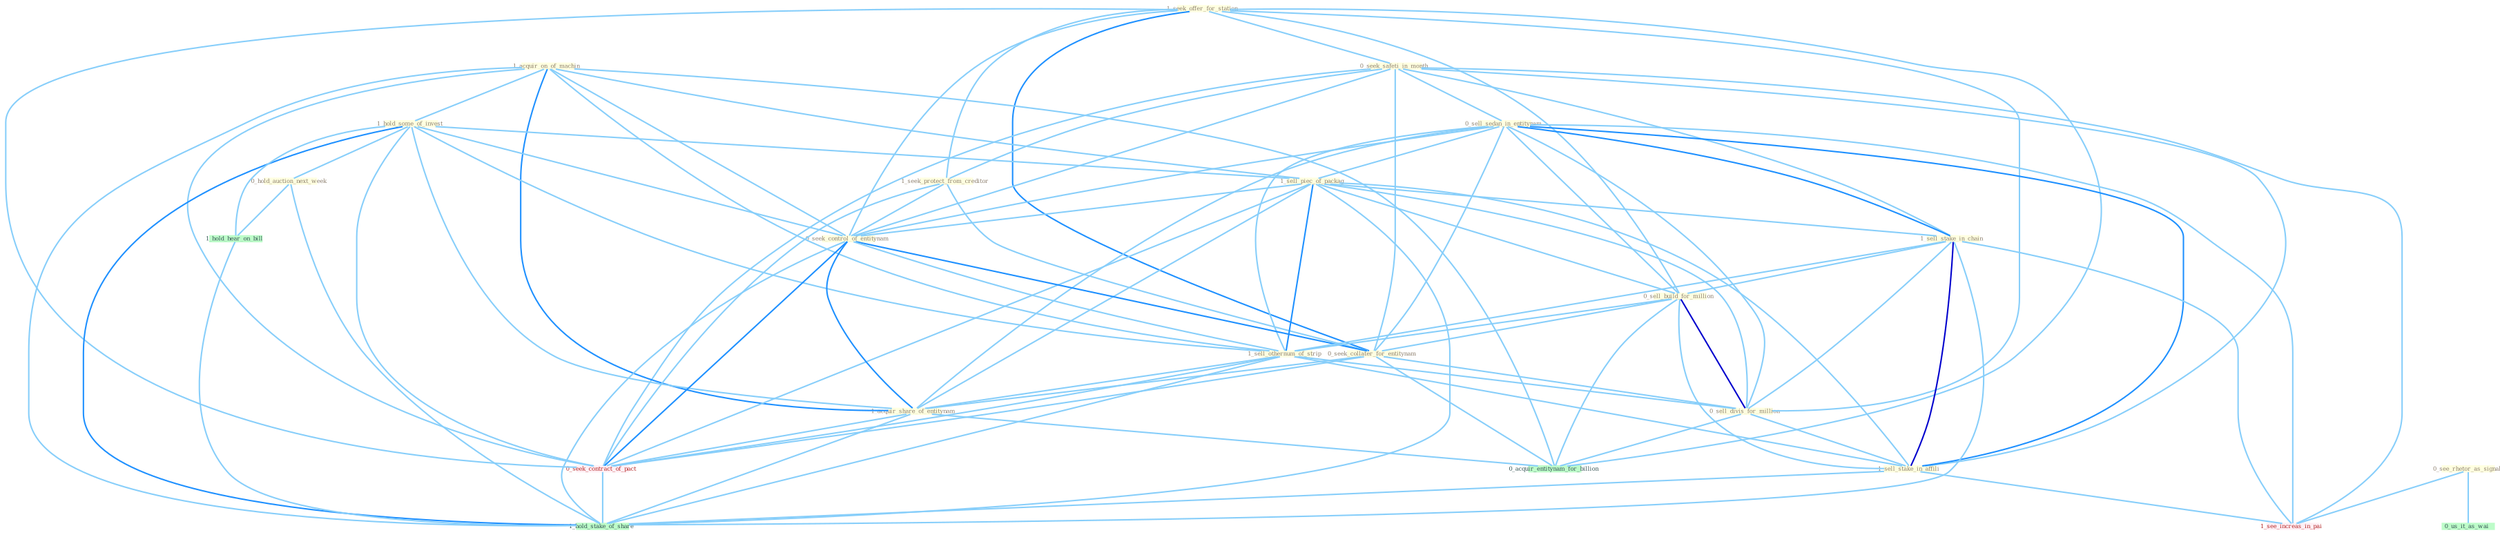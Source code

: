 Graph G{ 
    node
    [shape=polygon,style=filled,width=.5,height=.06,color="#BDFCC9",fixedsize=true,fontsize=4,
    fontcolor="#2f4f4f"];
    {node
    [color="#ffffe0", fontcolor="#8b7d6b"] "1_seek_offer_for_station " "0_seek_safeti_in_month " "0_sell_sedan_in_entitynam " "1_acquir_on_of_machin " "1_seek_protect_from_creditor " "1_hold_some_of_invest " "1_sell_piec_of_packag " "0_seek_control_of_entitynam " "1_sell_stake_in_chain " "0_sell_build_for_million " "0_see_rhetor_as_signal " "0_seek_collater_for_entitynam " "1_sell_othernum_of_strip " "1_acquir_share_of_entitynam " "0_hold_auction_next_week " "0_sell_divis_for_million " "1_sell_stake_in_affili "}
{node [color="#fff0f5", fontcolor="#b22222"] "0_seek_contract_of_pact " "1_see_increas_in_pai "}
edge [color="#B0E2FF"];

	"1_seek_offer_for_station " -- "0_seek_safeti_in_month " [w="1", color="#87cefa" ];
	"1_seek_offer_for_station " -- "1_seek_protect_from_creditor " [w="1", color="#87cefa" ];
	"1_seek_offer_for_station " -- "0_seek_control_of_entitynam " [w="1", color="#87cefa" ];
	"1_seek_offer_for_station " -- "0_sell_build_for_million " [w="1", color="#87cefa" ];
	"1_seek_offer_for_station " -- "0_seek_collater_for_entitynam " [w="2", color="#1e90ff" , len=0.8];
	"1_seek_offer_for_station " -- "0_sell_divis_for_million " [w="1", color="#87cefa" ];
	"1_seek_offer_for_station " -- "0_seek_contract_of_pact " [w="1", color="#87cefa" ];
	"1_seek_offer_for_station " -- "0_acquir_entitynam_for_billion " [w="1", color="#87cefa" ];
	"0_seek_safeti_in_month " -- "0_sell_sedan_in_entitynam " [w="1", color="#87cefa" ];
	"0_seek_safeti_in_month " -- "1_seek_protect_from_creditor " [w="1", color="#87cefa" ];
	"0_seek_safeti_in_month " -- "0_seek_control_of_entitynam " [w="1", color="#87cefa" ];
	"0_seek_safeti_in_month " -- "1_sell_stake_in_chain " [w="1", color="#87cefa" ];
	"0_seek_safeti_in_month " -- "0_seek_collater_for_entitynam " [w="1", color="#87cefa" ];
	"0_seek_safeti_in_month " -- "1_sell_stake_in_affili " [w="1", color="#87cefa" ];
	"0_seek_safeti_in_month " -- "0_seek_contract_of_pact " [w="1", color="#87cefa" ];
	"0_seek_safeti_in_month " -- "1_see_increas_in_pai " [w="1", color="#87cefa" ];
	"0_sell_sedan_in_entitynam " -- "1_sell_piec_of_packag " [w="1", color="#87cefa" ];
	"0_sell_sedan_in_entitynam " -- "0_seek_control_of_entitynam " [w="1", color="#87cefa" ];
	"0_sell_sedan_in_entitynam " -- "1_sell_stake_in_chain " [w="2", color="#1e90ff" , len=0.8];
	"0_sell_sedan_in_entitynam " -- "0_sell_build_for_million " [w="1", color="#87cefa" ];
	"0_sell_sedan_in_entitynam " -- "0_seek_collater_for_entitynam " [w="1", color="#87cefa" ];
	"0_sell_sedan_in_entitynam " -- "1_sell_othernum_of_strip " [w="1", color="#87cefa" ];
	"0_sell_sedan_in_entitynam " -- "1_acquir_share_of_entitynam " [w="1", color="#87cefa" ];
	"0_sell_sedan_in_entitynam " -- "0_sell_divis_for_million " [w="1", color="#87cefa" ];
	"0_sell_sedan_in_entitynam " -- "1_sell_stake_in_affili " [w="2", color="#1e90ff" , len=0.8];
	"0_sell_sedan_in_entitynam " -- "1_see_increas_in_pai " [w="1", color="#87cefa" ];
	"1_acquir_on_of_machin " -- "1_hold_some_of_invest " [w="1", color="#87cefa" ];
	"1_acquir_on_of_machin " -- "1_sell_piec_of_packag " [w="1", color="#87cefa" ];
	"1_acquir_on_of_machin " -- "0_seek_control_of_entitynam " [w="1", color="#87cefa" ];
	"1_acquir_on_of_machin " -- "1_sell_othernum_of_strip " [w="1", color="#87cefa" ];
	"1_acquir_on_of_machin " -- "1_acquir_share_of_entitynam " [w="2", color="#1e90ff" , len=0.8];
	"1_acquir_on_of_machin " -- "0_seek_contract_of_pact " [w="1", color="#87cefa" ];
	"1_acquir_on_of_machin " -- "0_acquir_entitynam_for_billion " [w="1", color="#87cefa" ];
	"1_acquir_on_of_machin " -- "1_hold_stake_of_share " [w="1", color="#87cefa" ];
	"1_seek_protect_from_creditor " -- "0_seek_control_of_entitynam " [w="1", color="#87cefa" ];
	"1_seek_protect_from_creditor " -- "0_seek_collater_for_entitynam " [w="1", color="#87cefa" ];
	"1_seek_protect_from_creditor " -- "0_seek_contract_of_pact " [w="1", color="#87cefa" ];
	"1_hold_some_of_invest " -- "1_sell_piec_of_packag " [w="1", color="#87cefa" ];
	"1_hold_some_of_invest " -- "0_seek_control_of_entitynam " [w="1", color="#87cefa" ];
	"1_hold_some_of_invest " -- "1_sell_othernum_of_strip " [w="1", color="#87cefa" ];
	"1_hold_some_of_invest " -- "1_acquir_share_of_entitynam " [w="1", color="#87cefa" ];
	"1_hold_some_of_invest " -- "0_hold_auction_next_week " [w="1", color="#87cefa" ];
	"1_hold_some_of_invest " -- "0_seek_contract_of_pact " [w="1", color="#87cefa" ];
	"1_hold_some_of_invest " -- "1_hold_hear_on_bill " [w="1", color="#87cefa" ];
	"1_hold_some_of_invest " -- "1_hold_stake_of_share " [w="2", color="#1e90ff" , len=0.8];
	"1_sell_piec_of_packag " -- "0_seek_control_of_entitynam " [w="1", color="#87cefa" ];
	"1_sell_piec_of_packag " -- "1_sell_stake_in_chain " [w="1", color="#87cefa" ];
	"1_sell_piec_of_packag " -- "0_sell_build_for_million " [w="1", color="#87cefa" ];
	"1_sell_piec_of_packag " -- "1_sell_othernum_of_strip " [w="2", color="#1e90ff" , len=0.8];
	"1_sell_piec_of_packag " -- "1_acquir_share_of_entitynam " [w="1", color="#87cefa" ];
	"1_sell_piec_of_packag " -- "0_sell_divis_for_million " [w="1", color="#87cefa" ];
	"1_sell_piec_of_packag " -- "1_sell_stake_in_affili " [w="1", color="#87cefa" ];
	"1_sell_piec_of_packag " -- "0_seek_contract_of_pact " [w="1", color="#87cefa" ];
	"1_sell_piec_of_packag " -- "1_hold_stake_of_share " [w="1", color="#87cefa" ];
	"0_seek_control_of_entitynam " -- "0_seek_collater_for_entitynam " [w="2", color="#1e90ff" , len=0.8];
	"0_seek_control_of_entitynam " -- "1_sell_othernum_of_strip " [w="1", color="#87cefa" ];
	"0_seek_control_of_entitynam " -- "1_acquir_share_of_entitynam " [w="2", color="#1e90ff" , len=0.8];
	"0_seek_control_of_entitynam " -- "0_seek_contract_of_pact " [w="2", color="#1e90ff" , len=0.8];
	"0_seek_control_of_entitynam " -- "1_hold_stake_of_share " [w="1", color="#87cefa" ];
	"1_sell_stake_in_chain " -- "0_sell_build_for_million " [w="1", color="#87cefa" ];
	"1_sell_stake_in_chain " -- "1_sell_othernum_of_strip " [w="1", color="#87cefa" ];
	"1_sell_stake_in_chain " -- "0_sell_divis_for_million " [w="1", color="#87cefa" ];
	"1_sell_stake_in_chain " -- "1_sell_stake_in_affili " [w="3", color="#0000cd" , len=0.6];
	"1_sell_stake_in_chain " -- "1_see_increas_in_pai " [w="1", color="#87cefa" ];
	"1_sell_stake_in_chain " -- "1_hold_stake_of_share " [w="1", color="#87cefa" ];
	"0_sell_build_for_million " -- "0_seek_collater_for_entitynam " [w="1", color="#87cefa" ];
	"0_sell_build_for_million " -- "1_sell_othernum_of_strip " [w="1", color="#87cefa" ];
	"0_sell_build_for_million " -- "0_sell_divis_for_million " [w="3", color="#0000cd" , len=0.6];
	"0_sell_build_for_million " -- "1_sell_stake_in_affili " [w="1", color="#87cefa" ];
	"0_sell_build_for_million " -- "0_acquir_entitynam_for_billion " [w="1", color="#87cefa" ];
	"0_see_rhetor_as_signal " -- "0_us_it_as_wai " [w="1", color="#87cefa" ];
	"0_see_rhetor_as_signal " -- "1_see_increas_in_pai " [w="1", color="#87cefa" ];
	"0_seek_collater_for_entitynam " -- "1_acquir_share_of_entitynam " [w="1", color="#87cefa" ];
	"0_seek_collater_for_entitynam " -- "0_sell_divis_for_million " [w="1", color="#87cefa" ];
	"0_seek_collater_for_entitynam " -- "0_seek_contract_of_pact " [w="1", color="#87cefa" ];
	"0_seek_collater_for_entitynam " -- "0_acquir_entitynam_for_billion " [w="1", color="#87cefa" ];
	"1_sell_othernum_of_strip " -- "1_acquir_share_of_entitynam " [w="1", color="#87cefa" ];
	"1_sell_othernum_of_strip " -- "0_sell_divis_for_million " [w="1", color="#87cefa" ];
	"1_sell_othernum_of_strip " -- "1_sell_stake_in_affili " [w="1", color="#87cefa" ];
	"1_sell_othernum_of_strip " -- "0_seek_contract_of_pact " [w="1", color="#87cefa" ];
	"1_sell_othernum_of_strip " -- "1_hold_stake_of_share " [w="1", color="#87cefa" ];
	"1_acquir_share_of_entitynam " -- "0_seek_contract_of_pact " [w="1", color="#87cefa" ];
	"1_acquir_share_of_entitynam " -- "0_acquir_entitynam_for_billion " [w="1", color="#87cefa" ];
	"1_acquir_share_of_entitynam " -- "1_hold_stake_of_share " [w="1", color="#87cefa" ];
	"0_hold_auction_next_week " -- "1_hold_hear_on_bill " [w="1", color="#87cefa" ];
	"0_hold_auction_next_week " -- "1_hold_stake_of_share " [w="1", color="#87cefa" ];
	"0_sell_divis_for_million " -- "1_sell_stake_in_affili " [w="1", color="#87cefa" ];
	"0_sell_divis_for_million " -- "0_acquir_entitynam_for_billion " [w="1", color="#87cefa" ];
	"1_sell_stake_in_affili " -- "1_see_increas_in_pai " [w="1", color="#87cefa" ];
	"1_sell_stake_in_affili " -- "1_hold_stake_of_share " [w="1", color="#87cefa" ];
	"0_seek_contract_of_pact " -- "1_hold_stake_of_share " [w="1", color="#87cefa" ];
	"1_hold_hear_on_bill " -- "1_hold_stake_of_share " [w="1", color="#87cefa" ];
}